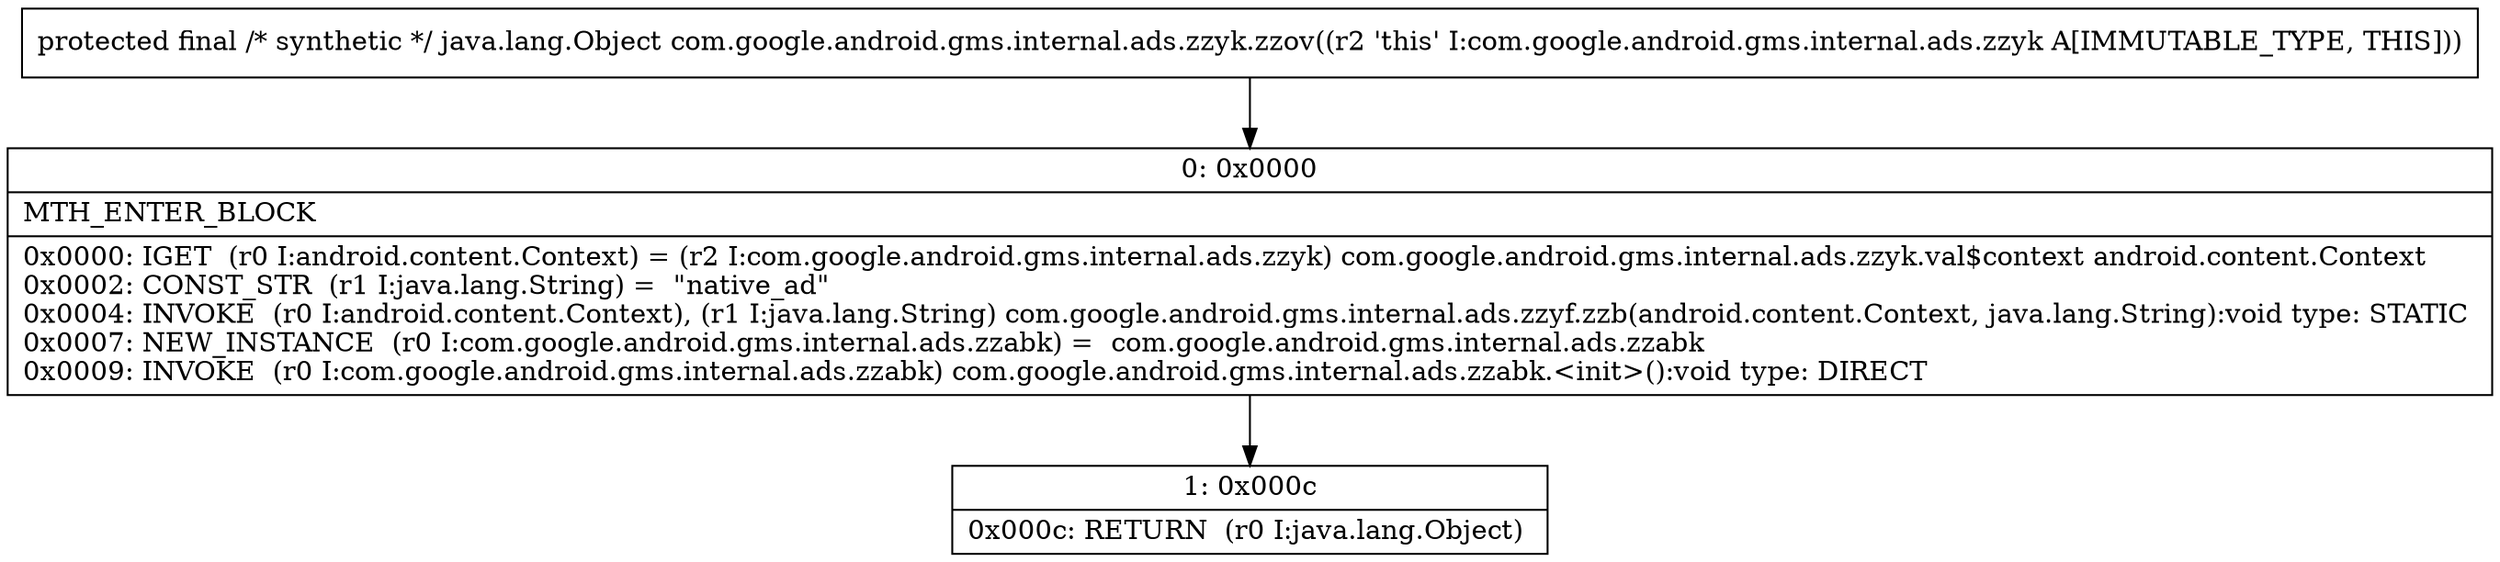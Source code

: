 digraph "CFG forcom.google.android.gms.internal.ads.zzyk.zzov()Ljava\/lang\/Object;" {
Node_0 [shape=record,label="{0\:\ 0x0000|MTH_ENTER_BLOCK\l|0x0000: IGET  (r0 I:android.content.Context) = (r2 I:com.google.android.gms.internal.ads.zzyk) com.google.android.gms.internal.ads.zzyk.val$context android.content.Context \l0x0002: CONST_STR  (r1 I:java.lang.String) =  \"native_ad\" \l0x0004: INVOKE  (r0 I:android.content.Context), (r1 I:java.lang.String) com.google.android.gms.internal.ads.zzyf.zzb(android.content.Context, java.lang.String):void type: STATIC \l0x0007: NEW_INSTANCE  (r0 I:com.google.android.gms.internal.ads.zzabk) =  com.google.android.gms.internal.ads.zzabk \l0x0009: INVOKE  (r0 I:com.google.android.gms.internal.ads.zzabk) com.google.android.gms.internal.ads.zzabk.\<init\>():void type: DIRECT \l}"];
Node_1 [shape=record,label="{1\:\ 0x000c|0x000c: RETURN  (r0 I:java.lang.Object) \l}"];
MethodNode[shape=record,label="{protected final \/* synthetic *\/ java.lang.Object com.google.android.gms.internal.ads.zzyk.zzov((r2 'this' I:com.google.android.gms.internal.ads.zzyk A[IMMUTABLE_TYPE, THIS])) }"];
MethodNode -> Node_0;
Node_0 -> Node_1;
}

